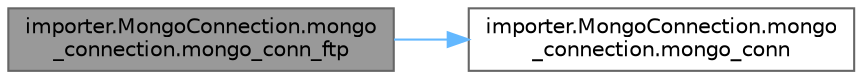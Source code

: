 digraph "importer.MongoConnection.mongo_connection.mongo_conn_ftp"
{
 // LATEX_PDF_SIZE
  bgcolor="transparent";
  edge [fontname=Helvetica,fontsize=10,labelfontname=Helvetica,labelfontsize=10];
  node [fontname=Helvetica,fontsize=10,shape=box,height=0.2,width=0.4];
  rankdir="LR";
  Node1 [id="Node000001",label="importer.MongoConnection.mongo\l_connection.mongo_conn_ftp",height=0.2,width=0.4,color="gray40", fillcolor="grey60", style="filled", fontcolor="black",tooltip=" "];
  Node1 -> Node2 [id="edge2_Node000001_Node000002",color="steelblue1",style="solid",tooltip=" "];
  Node2 [id="Node000002",label="importer.MongoConnection.mongo\l_connection.mongo_conn",height=0.2,width=0.4,color="grey40", fillcolor="white", style="filled",URL="$classimporter_1_1_mongo_connection_1_1mongo__connection.html#aad633bd7c5f99cfbc30fb2fe6d7c5811",tooltip=" "];
}
